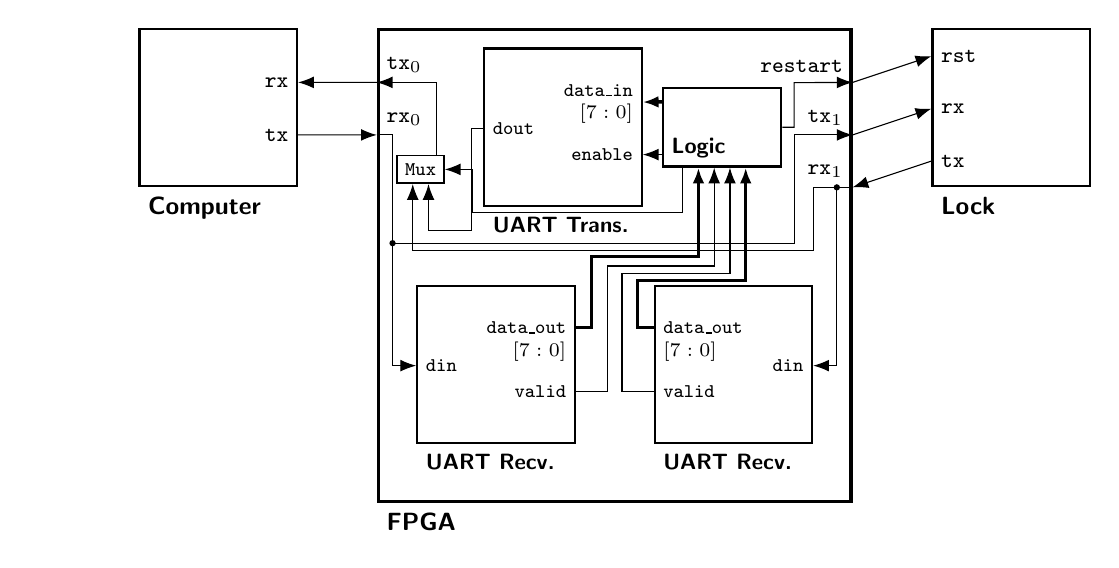 \usetikzlibrary{arrows.meta}
\usetikzlibrary{calc,intersections,through,backgrounds}
\begin{tikzpicture}
% 	\tikzset{
% 	  every node/.style={scale=1.1}
% 	}	
	\tikzset{comp/.style={
		rectangle, draw=black, thick
	}}	
	\tikzset{component/.style={
		comp, minimum width=6cm, minimum height=6cm, very thick
	}}
	\tikzset{component_small/.style={
		comp, minimum width=2cm, minimum height=2cm, thick
	}}
	\tikzset{component_tiny/.style={
		comp, inner sep=0.1cm, semithick, right
	}}
	\tikzset{caption/.style={
		below right
	}}
	\tikzset{conn/.style={
		-{Latex[length=2mm]}
	}}
	
	% FPGA
	\node (FPGA) [component] at (0,0) {}
		% Caption
		node [caption] at (FPGA.south west) { \small{\textsf{\textbf{FPGA}}} }
		
		% In/-outputs links
		coordinate [yshift=4cm+0.4pt+0.666cm, label={ above right : \footnotesize{$\texttt{rx}_0$} }] (FPGA_rx0) at (FPGA.south west) % unten
		coordinate [yshift=4cm+0.4pt+1.333cm, label={ above right : \footnotesize{$\texttt{tx}_0$} }] (FPGA_tx0) at (FPGA.south west) % oben

		% In/outputs  rechts
		coordinate [yshift=4cm+0.4pt,                    label={ above left : \footnotesize{$\texttt{rx}_1$} }]      (FPGA_rx1)       at (FPGA.south east)  % unten
		coordinate [yshift=4cm+0.4pt+0.666cm, label={ above left : \footnotesize{$\texttt{tx}_1$} }]      (FPGA_tx1)       at (FPGA.south east) % mitte
		coordinate [yshift=4cm+0.4pt+1.333cm, label={ above left : \footnotesize{$\texttt{restart}$} }] (FPGA_restart) at (FPGA.south east) % oben
		
		% Internals
		node (Mux)          [component_tiny, shift={(0.25cm,-1.8cm) }]  at (FPGA.north west)   { \scriptsize{\textsf{\texttt{Mux}}} }
	;

	% Logic
	\node (Logic) at (FPGA.north) [comp, minimum height=1cm, minimum width=1.5cm, below right, shift={(0.6cm, -0.75cm)}] {}
		node [above right] at (Logic.south west) { \textsf{\footnotesize{\textbf{Logic}}} }
	;

	% Receiver
	\node (Receiver) at (FPGA.south east) [component_small, above left, shift={(-0.5, 0.75)}] {}
		% Caption
		node [caption] at (Receiver.south west) { \textsf{\footnotesize{\textbf{UART Recv.}}} }

		% Input rechts
		coordinate [yshift=1cm, label={ left : \scriptsize{\texttt{din}} }] (Receiver_din) at (Receiver.south east)

		% Outpus links
		coordinate [yshift=0.666cm,                 label={ right : \scriptsize{\texttt{valid}} }]           (Receiver_valid)           at (Receiver.south west) % unten
		coordinate [yshift=1.333cm+0.15cm, label={ right : \scriptsize{\texttt{data\_out}} }] (Receiver_data_out)    at (Receiver.south west) % oben
		coordinate [yshift=1.333cm-0.15cm,  label={ right : \scriptsize{$[7:0]$} }]                     (Receiver_data_out2) at (Receiver.south west) % mitte
	;

	% Receiver2
	\node (Receiver2) at (FPGA.south west) [component_small, above right, shift={(0.5, 0.75)}] {}
		% Caption
		node [caption] at (Receiver2.south west) { \textsf{\footnotesize{\textbf{UART Recv.}}} }

		% Input rechts
		coordinate [yshift=1cm, label={ right : \scriptsize{\texttt{din}} }] (Receiver2_din) at (Receiver2.south west)

		% Outpus links
		coordinate [yshift=0.666cm,                 label={ left : \scriptsize{\texttt{valid}} }]           (Receiver2_valid)           at (Receiver2.south east) % unten
		coordinate [yshift=1.333cm+0.15cm, label={ left : \scriptsize{\texttt{data\_out}} }] (Receiver2_data_out)    at (Receiver2.south east) % oben
		coordinate [yshift=1.333cm-0.15cm,  label={ left : \scriptsize{$[7:0]$} }]                     (Receiver2_data_out2) at (Receiver2.south east) % mitte
	;

	% Transmitter
	\node (Transmitter) at (FPGA.north west) [component_small, below right, shift={(1.35, -0.25)}] {}
		node [caption] at (Transmitter.south west) { \textsf{\footnotesize{\textbf{UART Trans.}}} }

		% Output links
		coordinate [yshift=1cm, label={ right: \scriptsize{\textsf{\texttt{dout}}} }] (Transmitter_dout) at (Transmitter.south west) % unten

		% Inputs links
		coordinate [yshift=0.666cm,                 label={ left : \scriptsize{\texttt{enable}} }]    (Transmitter_enable)   at (Transmitter.south east) % unten
		coordinate [yshift=1.333cm-0.15cm,  label={ left : \scriptsize{$[7:0]$} }]                  (Transmitter_data_in2)at (Transmitter.south east) % mitte
		coordinate [yshift=1.333cm+0.15cm, label={ left : \scriptsize{\texttt{data\_in}} }] (Transmitter_data_in)  at (Transmitter.south east) % oben	
	;

	% Computer
	\node (Computer) [component_small, below left, xshift=-1cm] at (FPGA.north west) {}
		% Caption
		node [caption] at (Computer.south west) { \small{\textsf{\textbf{Computer}}} }

		% In/outputs rechts
		coordinate [yshift=0.666cm, label={ left:\footnotesize{\texttt{tx}} }] (Computer_tx) at (Computer.south east) % unten
		coordinate [yshift=1.333cm, label={ left:\footnotesize{\texttt{rx}} }] (Computer_rx) at (Computer.south east) % oben
	;

	% Lock
	\node (Lock) [component_small, below right, xshift=1cm] at (FPGA.north east) {}
		% Caption
		node [caption] at (Lock.south west) { \small{\textsf{\textbf{Lock}}} }

		% In/outputs rechts
		coordinate [yshift=0.333cm, label={ right:\footnotesize{\texttt{tx}} }]   (Lock_tx)   at (Lock.south west) % unten
		coordinate [yshift=0.999cm, label={ right:\footnotesize{\texttt{rx}} }]   (Lock_rx)   at (Lock.south west) % mitte
		coordinate [yshift=1.666cm, label={ right:\footnotesize{\texttt{rst}} }] (Lock_rst)  at (Lock.south west) % oben
	;

	% Computer <-> FPGA
	\draw[conn]  (FPGA_tx0) -- (Computer_rx);
	\draw[conn] (Computer_tx) -- (FPGA_rx0);

	% FPGA <-> Lock
	\draw[conn] (FPGA_restart) -- (Lock_rst);
	\draw[conn] (FPGA_tx1) -- (Lock_rx);
	\draw[conn] (Lock_tx) -- (FPGA_rx1) ;
	
	% FPGA internal
		\draw[conn] (Logic.east) -| ([shift={(0.15cm, 0.566cm)}] Logic.east) -- (FPGA_restart);
		\draw[conn, name path=FPGA_rx0--FPGA_tx1] (FPGA_rx0) -| ([shift={(0.2cm, -1.375cm)}] FPGA_rx0) -- ([shift={(5.3cm, -1.375cm)}] FPGA_rx0) |- (FPGA_tx1);
		\draw[conn, name path=FPGA_rx1--Mux]  (FPGA_rx1) -- ([xshift=-0.5cm] FPGA_rx1) |-  ([shift={(-0.2cm, -1.55cm)}]  Transmitter_dout) -| ([xshift=-0.1cm] Mux.south);
		\draw[conn] ([xshift=-0.1cm] Mux.north east) |- (FPGA_tx0);
		\draw[conn] ([xshift=-0.5cm] Logic.south) |- ([shift={(0.355cm, -0.55cm)}] Mux.east) |- (Mux.east);
	
		% Connections to/from Receiver
		\draw[conn, name path=FPGA_rx1--Receiver_din] (FPGA_rx1) -- ([xshift=-0.2cm] FPGA_rx1) |- (Receiver_din);
		\draw[conn, very thick] (Receiver_data_out) -|  ([shift={(-0.2cm,0.6cm)}] Receiver_data_out) -| ([xshift=0.3cm] Logic.south); 
		\draw[conn] (Receiver_valid) -| ([shift={(-0.4cm, 1.5cm)}] Receiver_valid) -| ([xshift=0.1cm] Logic.south);
		
		% Connections to/from Receiver2
		\draw[conn, name path=FPGA_rx0--Receiver2_din] (FPGA_rx0) -- ([xshift=0.2cm] FPGA_rx0) |- (Receiver2_din);
		\draw[conn, very thick] (Receiver2_data_out) -| ([shift={(0.2cm,0.9cm)}] Receiver2_data_out) -| ([xshift=-0.3cm] Logic.south); 
		\draw[conn] (Receiver2_valid) -| ([shift={(0.4cm, 1.6cm)}] Receiver2_valid) -| ([xshift=-0.1cm] Logic.south);

		% Connections to/from Transmitter
		\draw[conn, very thick] ([yshift=-0.192cm] Logic.north west) -- ([yshift=-0.15cm] Transmitter_data_in);
		\draw[conn] ([yshift=0.166cm] Logic.south west) -- (Transmitter_enable);
		\draw[conn] (Transmitter_dout) -| ([shift={(-0.15cm, -1.3cm)}] Transmitter_dout) -| ([xshift=0.1cm] Mux.south);

		% Intersections
		\fill[name intersections={of=FPGA_rx0--FPGA_tx1 and FPGA_rx0--Receiver2_din, total=\t}] (intersection-\t) circle (0.4mm);
		\fill[name intersections={of=FPGA_rx1--Mux and FPGA_rx1--Receiver_din, total=\t}] (intersection-\t) circle (0.4mm);
\end{tikzpicture}